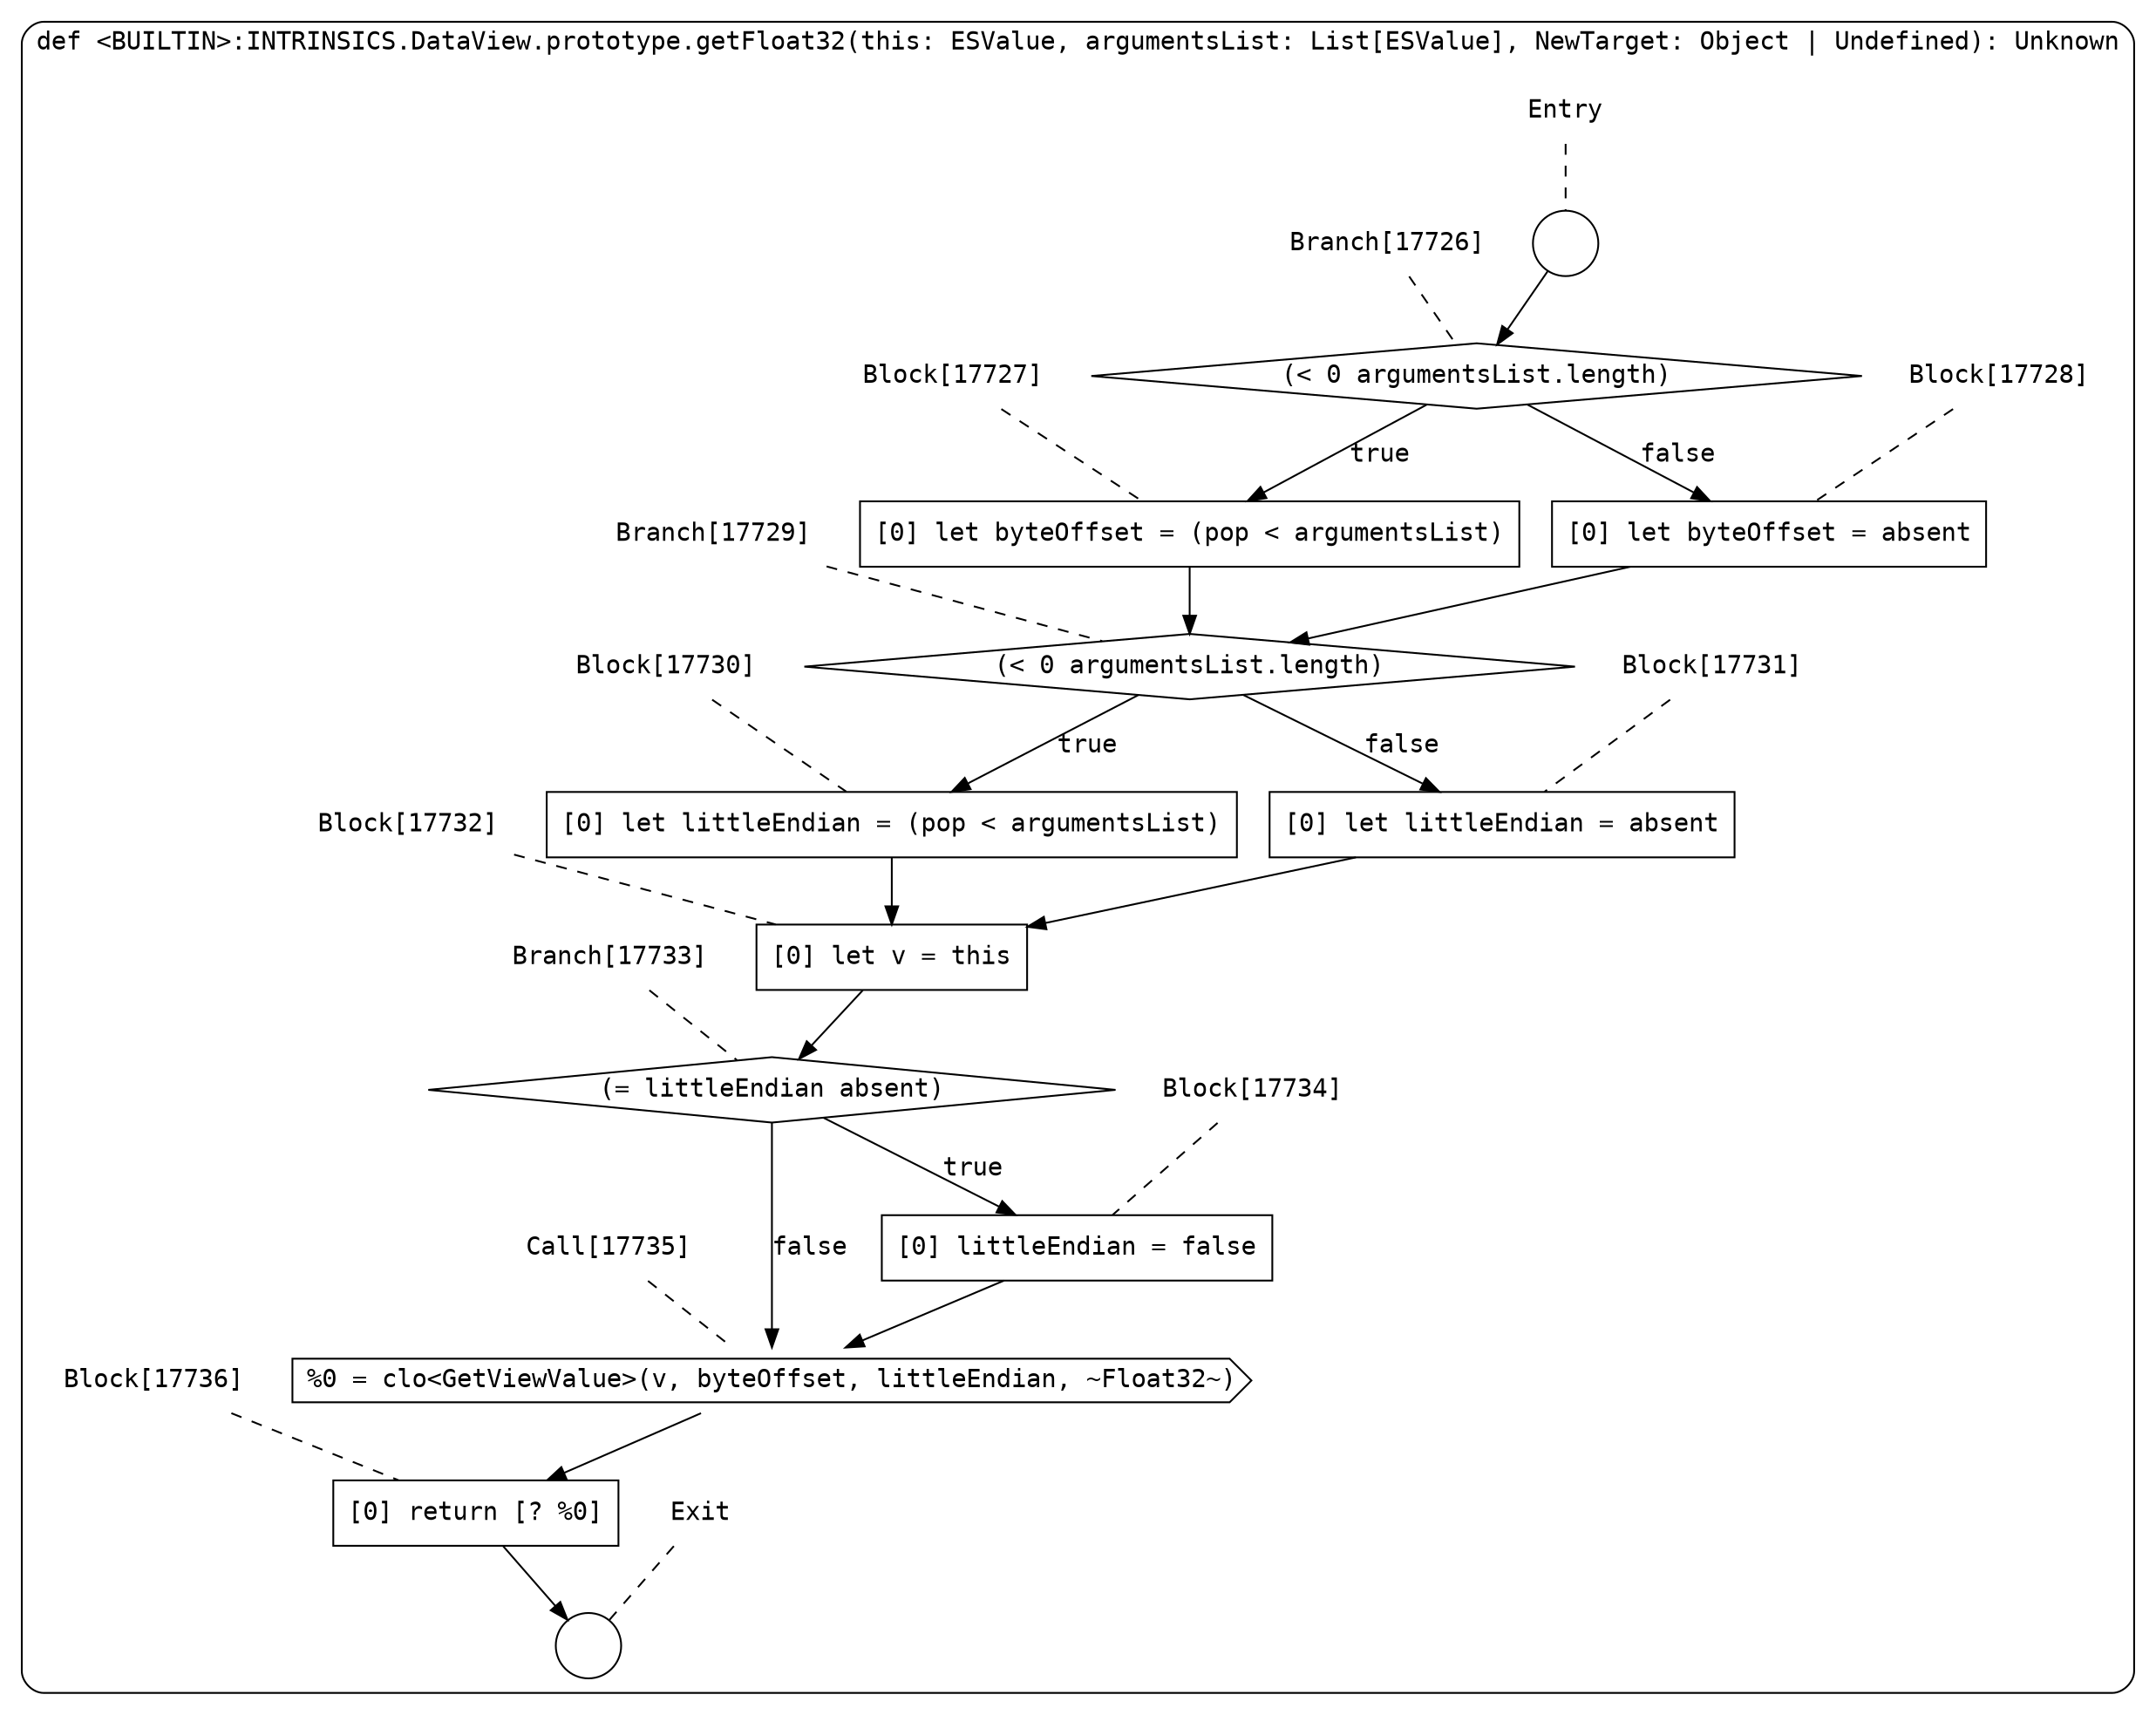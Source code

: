 digraph {
  graph [fontname = "Consolas"]
  node [fontname = "Consolas"]
  edge [fontname = "Consolas"]
  subgraph cluster2502 {
    label = "def <BUILTIN>:INTRINSICS.DataView.prototype.getFloat32(this: ESValue, argumentsList: List[ESValue], NewTarget: Object | Undefined): Unknown"
    style = rounded
    cluster2502_entry_name [shape=none, label=<<font color="black">Entry</font>>]
    cluster2502_entry_name -> cluster2502_entry [arrowhead=none, color="black", style=dashed]
    cluster2502_entry [shape=circle label=" " color="black" fillcolor="white" style=filled]
    cluster2502_entry -> node17726 [color="black"]
    cluster2502_exit_name [shape=none, label=<<font color="black">Exit</font>>]
    cluster2502_exit_name -> cluster2502_exit [arrowhead=none, color="black", style=dashed]
    cluster2502_exit [shape=circle label=" " color="black" fillcolor="white" style=filled]
    node17726_name [shape=none, label=<<font color="black">Branch[17726]</font>>]
    node17726_name -> node17726 [arrowhead=none, color="black", style=dashed]
    node17726 [shape=diamond, label=<<font color="black">(&lt; 0 argumentsList.length)</font>> color="black" fillcolor="white", style=filled]
    node17726 -> node17727 [label=<<font color="black">true</font>> color="black"]
    node17726 -> node17728 [label=<<font color="black">false</font>> color="black"]
    node17727_name [shape=none, label=<<font color="black">Block[17727]</font>>]
    node17727_name -> node17727 [arrowhead=none, color="black", style=dashed]
    node17727 [shape=box, label=<<font color="black">[0] let byteOffset = (pop &lt; argumentsList)<BR ALIGN="LEFT"/></font>> color="black" fillcolor="white", style=filled]
    node17727 -> node17729 [color="black"]
    node17728_name [shape=none, label=<<font color="black">Block[17728]</font>>]
    node17728_name -> node17728 [arrowhead=none, color="black", style=dashed]
    node17728 [shape=box, label=<<font color="black">[0] let byteOffset = absent<BR ALIGN="LEFT"/></font>> color="black" fillcolor="white", style=filled]
    node17728 -> node17729 [color="black"]
    node17729_name [shape=none, label=<<font color="black">Branch[17729]</font>>]
    node17729_name -> node17729 [arrowhead=none, color="black", style=dashed]
    node17729 [shape=diamond, label=<<font color="black">(&lt; 0 argumentsList.length)</font>> color="black" fillcolor="white", style=filled]
    node17729 -> node17730 [label=<<font color="black">true</font>> color="black"]
    node17729 -> node17731 [label=<<font color="black">false</font>> color="black"]
    node17730_name [shape=none, label=<<font color="black">Block[17730]</font>>]
    node17730_name -> node17730 [arrowhead=none, color="black", style=dashed]
    node17730 [shape=box, label=<<font color="black">[0] let littleEndian = (pop &lt; argumentsList)<BR ALIGN="LEFT"/></font>> color="black" fillcolor="white", style=filled]
    node17730 -> node17732 [color="black"]
    node17731_name [shape=none, label=<<font color="black">Block[17731]</font>>]
    node17731_name -> node17731 [arrowhead=none, color="black", style=dashed]
    node17731 [shape=box, label=<<font color="black">[0] let littleEndian = absent<BR ALIGN="LEFT"/></font>> color="black" fillcolor="white", style=filled]
    node17731 -> node17732 [color="black"]
    node17732_name [shape=none, label=<<font color="black">Block[17732]</font>>]
    node17732_name -> node17732 [arrowhead=none, color="black", style=dashed]
    node17732 [shape=box, label=<<font color="black">[0] let v = this<BR ALIGN="LEFT"/></font>> color="black" fillcolor="white", style=filled]
    node17732 -> node17733 [color="black"]
    node17733_name [shape=none, label=<<font color="black">Branch[17733]</font>>]
    node17733_name -> node17733 [arrowhead=none, color="black", style=dashed]
    node17733 [shape=diamond, label=<<font color="black">(= littleEndian absent)</font>> color="black" fillcolor="white", style=filled]
    node17733 -> node17734 [label=<<font color="black">true</font>> color="black"]
    node17733 -> node17735 [label=<<font color="black">false</font>> color="black"]
    node17734_name [shape=none, label=<<font color="black">Block[17734]</font>>]
    node17734_name -> node17734 [arrowhead=none, color="black", style=dashed]
    node17734 [shape=box, label=<<font color="black">[0] littleEndian = false<BR ALIGN="LEFT"/></font>> color="black" fillcolor="white", style=filled]
    node17734 -> node17735 [color="black"]
    node17735_name [shape=none, label=<<font color="black">Call[17735]</font>>]
    node17735_name -> node17735 [arrowhead=none, color="black", style=dashed]
    node17735 [shape=cds, label=<<font color="black">%0 = clo&lt;GetViewValue&gt;(v, byteOffset, littleEndian, ~Float32~)</font>> color="black" fillcolor="white", style=filled]
    node17735 -> node17736 [color="black"]
    node17736_name [shape=none, label=<<font color="black">Block[17736]</font>>]
    node17736_name -> node17736 [arrowhead=none, color="black", style=dashed]
    node17736 [shape=box, label=<<font color="black">[0] return [? %0]<BR ALIGN="LEFT"/></font>> color="black" fillcolor="white", style=filled]
    node17736 -> cluster2502_exit [color="black"]
  }
}